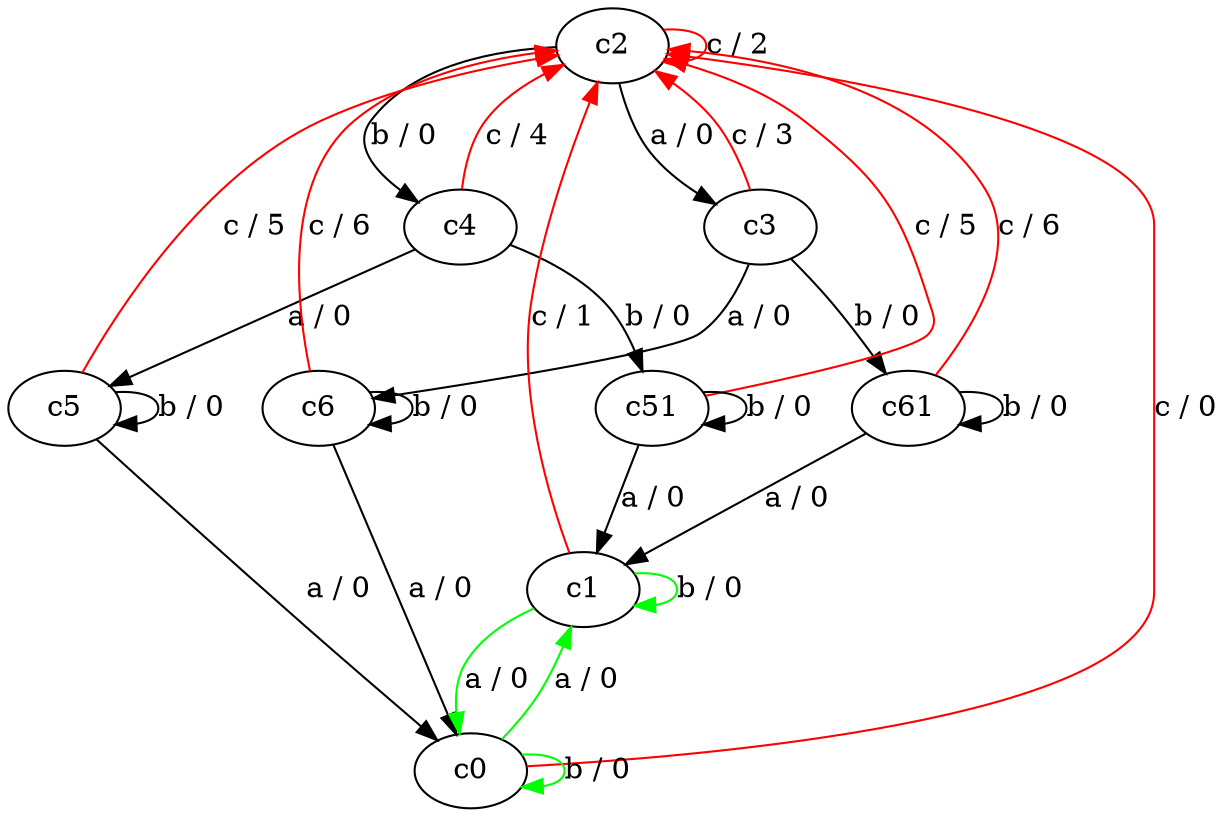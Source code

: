 digraph G {
c2 -> c3 [label="a / 0"];

c2 -> c4 [label="b / 0"];

c3 -> c6 [label="a / 0"];
c3 -> c61 [label="b / 0"];
c4 -> c5 [label="a / 0"];
c4 -> c51 [label="b / 0"];

c5 -> c5 [label="b / 0"];
c51 -> c51 [label="b / 0"];
c6 -> c6 [label="b / 0"];
c61 -> c61 [label="b / 0"];

c0 -> c0 [label="b / 0", color=green];
c1 -> c1 [label="b / 0", color=green];
c0 -> c1 [label="a / 0", color=green];
c1 -> c0 [label="a / 0", color=green];

c6 -> c0 [label="a / 0"];
c61 -> c1 [label="a / 0"];
c5 -> c0 [label="a / 0"];
c51 -> c1 [label="a / 0"];

c2 -> c2 [label="c / 2", color=red];
c3 -> c2 [label="c / 3", color=red];
c4 -> c2 [label="c / 4", color=red];
c5 -> c2 [label="c / 5", color=red];
c51 -> c2 [label="c / 5", color=red];
c6 -> c2 [label="c / 6", color=red];
c61 -> c2 [label="c / 6", color=red];
c0 -> c2 [label="c / 0", color=red];
c1 -> c2 [label="c / 1", color=red];


}